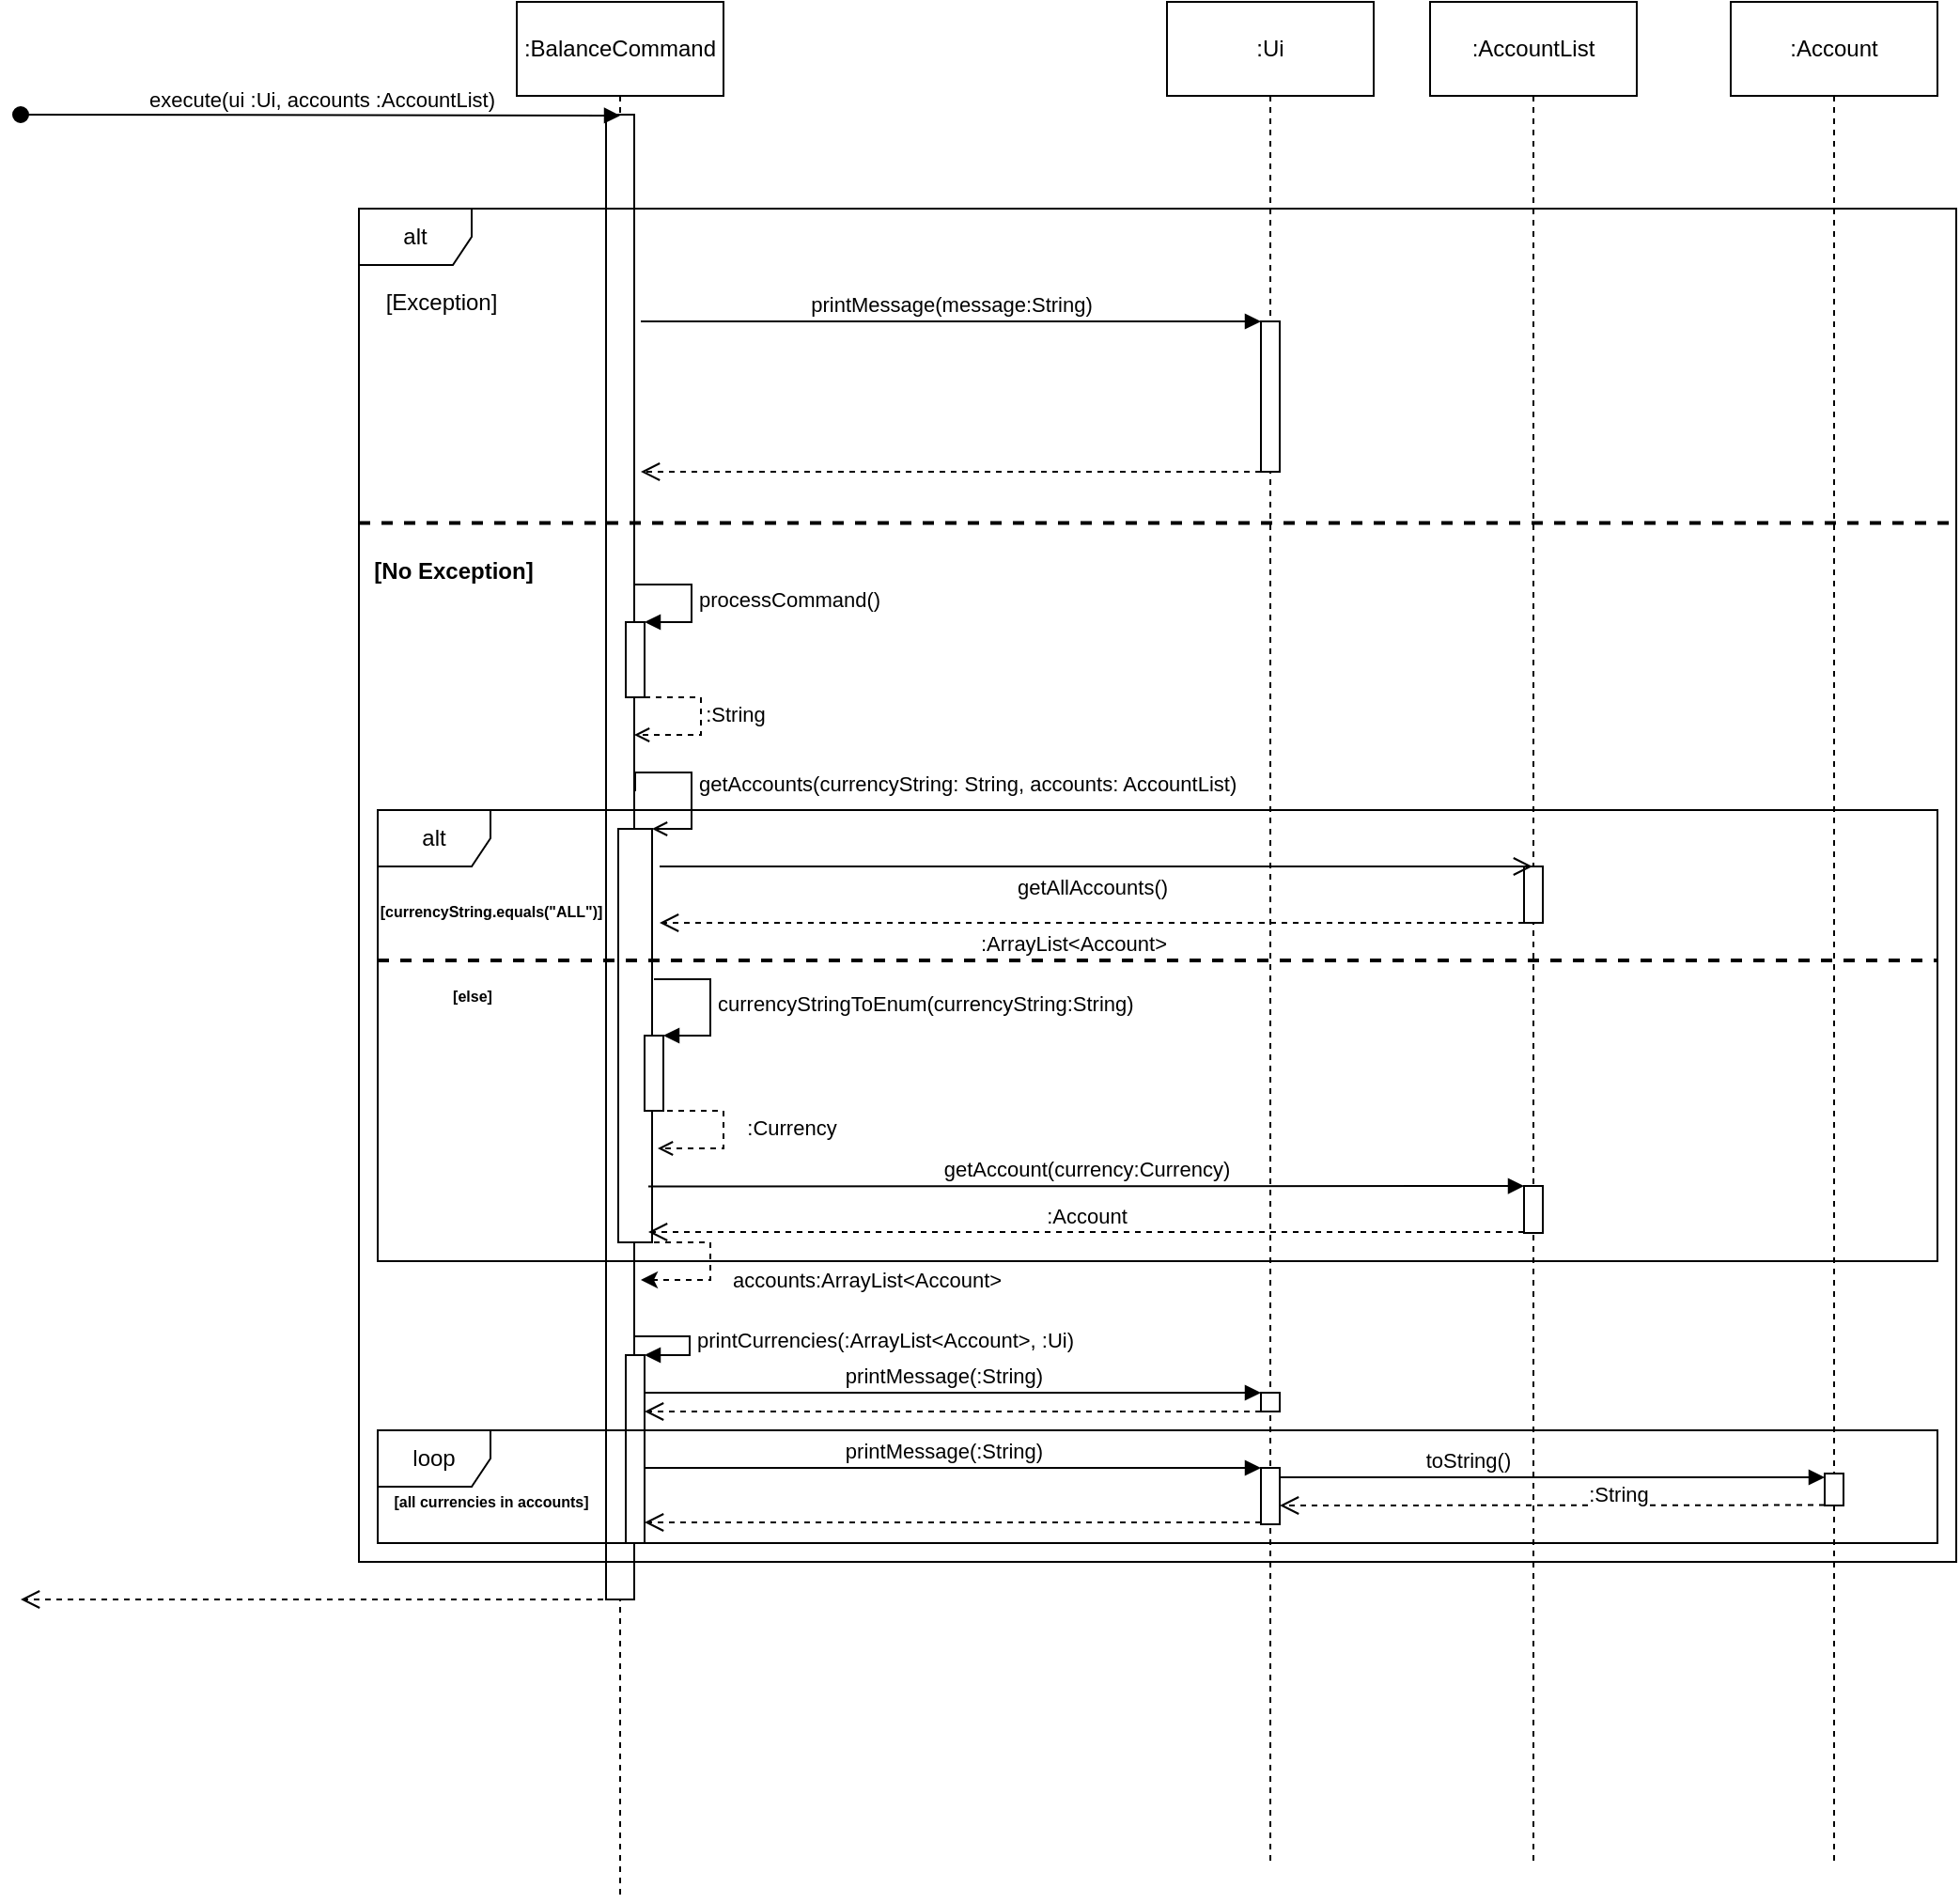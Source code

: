 <mxfile version="21.0.8" type="device"><diagram name="Page-1" id="e1OJEfIdMXNyWtMZwztH"><mxGraphModel dx="2113" dy="1002" grid="1" gridSize="10" guides="1" tooltips="1" connect="1" arrows="1" fold="1" page="1" pageScale="1" pageWidth="827" pageHeight="1169" math="0" shadow="0"><root><mxCell id="0"/><mxCell id="1" parent="0"/><mxCell id="qAqxc3iNbVJxK92Ongxz-4" value="" style="shape=umlLifeline;perimeter=lifelinePerimeter;whiteSpace=wrap;html=1;container=1;dropTarget=0;collapsible=0;recursiveResize=0;outlineConnect=0;portConstraint=eastwest;newEdgeStyle={&quot;edgeStyle&quot;:&quot;elbowEdgeStyle&quot;,&quot;elbow&quot;:&quot;vertical&quot;,&quot;curved&quot;:0,&quot;rounded&quot;:0};participant=umlEntity;" vertex="1" parent="1"><mxGeometry x="339" y="20" width="40" height="1000" as="geometry"/></mxCell><mxCell id="qAqxc3iNbVJxK92Ongxz-9" value="" style="html=1;points=[];perimeter=orthogonalPerimeter;outlineConnect=0;targetShapes=umlLifeline;portConstraint=eastwest;newEdgeStyle={&quot;edgeStyle&quot;:&quot;elbowEdgeStyle&quot;,&quot;elbow&quot;:&quot;vertical&quot;,&quot;curved&quot;:0,&quot;rounded&quot;:0};" vertex="1" parent="qAqxc3iNbVJxK92Ongxz-4"><mxGeometry x="12.5" y="50" width="15" height="790" as="geometry"/></mxCell><mxCell id="qAqxc3iNbVJxK92Ongxz-35" value="" style="html=1;points=[];perimeter=orthogonalPerimeter;outlineConnect=0;targetShapes=umlLifeline;portConstraint=eastwest;newEdgeStyle={&quot;edgeStyle&quot;:&quot;elbowEdgeStyle&quot;,&quot;elbow&quot;:&quot;vertical&quot;,&quot;curved&quot;:0,&quot;rounded&quot;:0};" vertex="1" parent="qAqxc3iNbVJxK92Ongxz-4"><mxGeometry x="19" y="430" width="18" height="220" as="geometry"/></mxCell><mxCell id="qAqxc3iNbVJxK92Ongxz-61" value="" style="html=1;points=[];perimeter=orthogonalPerimeter;outlineConnect=0;targetShapes=umlLifeline;portConstraint=eastwest;newEdgeStyle={&quot;edgeStyle&quot;:&quot;elbowEdgeStyle&quot;,&quot;elbow&quot;:&quot;vertical&quot;,&quot;curved&quot;:0,&quot;rounded&quot;:0};" vertex="1" parent="qAqxc3iNbVJxK92Ongxz-4"><mxGeometry x="23" y="710" width="10" height="100" as="geometry"/></mxCell><mxCell id="qAqxc3iNbVJxK92Ongxz-2" value=":BalanceCommand" style="html=1;whiteSpace=wrap;" vertex="1" parent="1"><mxGeometry x="304" y="10" width="110" height="50" as="geometry"/></mxCell><mxCell id="qAqxc3iNbVJxK92Ongxz-6" value="execute(ui :Ui, accounts :AccountList)" style="html=1;verticalAlign=bottom;startArrow=oval;startFill=1;endArrow=block;startSize=8;edgeStyle=elbowEdgeStyle;elbow=vertical;curved=0;rounded=0;" edge="1" parent="1"><mxGeometry width="60" relative="1" as="geometry"><mxPoint x="40" y="70" as="sourcePoint"/><mxPoint x="359" y="71" as="targetPoint"/></mxGeometry></mxCell><mxCell id="qAqxc3iNbVJxK92Ongxz-8" value="" style="shape=umlLifeline;perimeter=lifelinePerimeter;whiteSpace=wrap;html=1;container=1;dropTarget=0;collapsible=0;recursiveResize=0;outlineConnect=0;portConstraint=eastwest;newEdgeStyle={&quot;edgeStyle&quot;:&quot;elbowEdgeStyle&quot;,&quot;elbow&quot;:&quot;vertical&quot;,&quot;curved&quot;:0,&quot;rounded&quot;:0};participant=umlBoundary;" vertex="1" parent="1"><mxGeometry x="680" y="20" width="50" height="980" as="geometry"/></mxCell><mxCell id="qAqxc3iNbVJxK92Ongxz-7" value=":Ui" style="html=1;whiteSpace=wrap;" vertex="1" parent="1"><mxGeometry x="650" y="10" width="110" height="50" as="geometry"/></mxCell><mxCell id="qAqxc3iNbVJxK92Ongxz-18" value="alt" style="shape=umlFrame;whiteSpace=wrap;html=1;pointerEvents=0;" vertex="1" parent="1"><mxGeometry x="220" y="120" width="850" height="720" as="geometry"/></mxCell><UserObject label="[Exception]" placeholders="1" name="Variable" id="qAqxc3iNbVJxK92Ongxz-20"><mxCell style="text;html=1;strokeColor=none;fillColor=none;align=center;verticalAlign=middle;whiteSpace=wrap;overflow=hidden;" vertex="1" parent="1"><mxGeometry x="224" y="160" width="80" height="20" as="geometry"/></mxCell></UserObject><mxCell id="qAqxc3iNbVJxK92Ongxz-21" value="printMessage(message:String)" style="html=1;verticalAlign=bottom;startArrow=none;startFill=0;endArrow=block;startSize=8;edgeStyle=elbowEdgeStyle;elbow=vertical;curved=0;rounded=0;" edge="1" parent="1" target="qAqxc3iNbVJxK92Ongxz-22"><mxGeometry width="60" relative="1" as="geometry"><mxPoint x="370" y="180" as="sourcePoint"/><mxPoint x="510" y="180" as="targetPoint"/></mxGeometry></mxCell><mxCell id="qAqxc3iNbVJxK92Ongxz-22" value="" style="html=1;points=[];perimeter=orthogonalPerimeter;outlineConnect=0;targetShapes=umlLifeline;portConstraint=eastwest;newEdgeStyle={&quot;edgeStyle&quot;:&quot;elbowEdgeStyle&quot;,&quot;elbow&quot;:&quot;vertical&quot;,&quot;curved&quot;:0,&quot;rounded&quot;:0};" vertex="1" parent="1"><mxGeometry x="700" y="180" width="10" height="80" as="geometry"/></mxCell><mxCell id="qAqxc3iNbVJxK92Ongxz-25" value="" style="html=1;verticalAlign=bottom;endArrow=open;dashed=1;endSize=8;edgeStyle=elbowEdgeStyle;elbow=vertical;curved=0;rounded=0;" edge="1" parent="1" source="qAqxc3iNbVJxK92Ongxz-22"><mxGeometry relative="1" as="geometry"><mxPoint x="450" y="260" as="sourcePoint"/><mxPoint x="370" y="260" as="targetPoint"/></mxGeometry></mxCell><mxCell id="qAqxc3iNbVJxK92Ongxz-26" value="" style="line;strokeWidth=2;html=1;dashed=1;" vertex="1" parent="1"><mxGeometry x="220" y="270" width="850" height="34.38" as="geometry"/></mxCell><mxCell id="qAqxc3iNbVJxK92Ongxz-31" value="" style="html=1;points=[];perimeter=orthogonalPerimeter;outlineConnect=0;targetShapes=umlLifeline;portConstraint=eastwest;newEdgeStyle={&quot;edgeStyle&quot;:&quot;elbowEdgeStyle&quot;,&quot;elbow&quot;:&quot;vertical&quot;,&quot;curved&quot;:0,&quot;rounded&quot;:0};" vertex="1" parent="1"><mxGeometry x="362" y="340" width="10" height="40" as="geometry"/></mxCell><mxCell id="qAqxc3iNbVJxK92Ongxz-32" value="processCommand()" style="html=1;align=left;spacingLeft=2;endArrow=block;rounded=0;edgeStyle=orthogonalEdgeStyle;curved=0;rounded=0;" edge="1" target="qAqxc3iNbVJxK92Ongxz-31" parent="1"><mxGeometry relative="1" as="geometry"><mxPoint x="367" y="320" as="sourcePoint"/><Array as="points"><mxPoint x="397" y="320"/><mxPoint x="397" y="340"/></Array><mxPoint as="offset"/></mxGeometry></mxCell><mxCell id="qAqxc3iNbVJxK92Ongxz-33" value="" style="html=1;align=left;spacingLeft=2;endArrow=open;rounded=0;edgeStyle=orthogonalEdgeStyle;curved=0;rounded=0;dashed=1;endFill=0;" edge="1" parent="1" target="qAqxc3iNbVJxK92Ongxz-9"><mxGeometry relative="1" as="geometry"><mxPoint x="372" y="380" as="sourcePoint"/><Array as="points"><mxPoint x="402" y="380"/><mxPoint x="402" y="400"/></Array><mxPoint x="377" y="400" as="targetPoint"/><mxPoint as="offset"/></mxGeometry></mxCell><mxCell id="qAqxc3iNbVJxK92Ongxz-34" value=":String" style="edgeLabel;html=1;align=center;verticalAlign=middle;resizable=0;points=[];" vertex="1" connectable="0" parent="qAqxc3iNbVJxK92Ongxz-33"><mxGeometry x="-0.082" y="-1" relative="1" as="geometry"><mxPoint x="19" as="offset"/></mxGeometry></mxCell><mxCell id="qAqxc3iNbVJxK92Ongxz-36" value="getAccounts(currencyString: String, accounts: AccountList)" style="html=1;align=left;spacingLeft=2;endArrow=open;rounded=0;edgeStyle=orthogonalEdgeStyle;curved=0;rounded=0;endFill=0;" edge="1" target="qAqxc3iNbVJxK92Ongxz-35" parent="1"><mxGeometry relative="1" as="geometry"><mxPoint x="367" y="430" as="sourcePoint"/><Array as="points"><mxPoint x="367" y="420"/><mxPoint x="397" y="420"/><mxPoint x="397" y="450"/></Array></mxGeometry></mxCell><mxCell id="qAqxc3iNbVJxK92Ongxz-38" value="" style="shape=umlLifeline;perimeter=lifelinePerimeter;whiteSpace=wrap;html=1;container=1;dropTarget=0;collapsible=0;recursiveResize=0;outlineConnect=0;portConstraint=eastwest;newEdgeStyle={&quot;edgeStyle&quot;:&quot;elbowEdgeStyle&quot;,&quot;elbow&quot;:&quot;vertical&quot;,&quot;curved&quot;:0,&quot;rounded&quot;:0};participant=umlEntity;" vertex="1" parent="1"><mxGeometry x="825" y="20" width="40" height="980" as="geometry"/></mxCell><mxCell id="qAqxc3iNbVJxK92Ongxz-37" value=":AccountList" style="html=1;whiteSpace=wrap;" vertex="1" parent="1"><mxGeometry x="790" y="10" width="110" height="50" as="geometry"/></mxCell><mxCell id="qAqxc3iNbVJxK92Ongxz-40" value="alt" style="shape=umlFrame;whiteSpace=wrap;html=1;pointerEvents=0;" vertex="1" parent="1"><mxGeometry x="230" y="440" width="830" height="240" as="geometry"/></mxCell><mxCell id="qAqxc3iNbVJxK92Ongxz-41" value="&lt;font style=&quot;font-size: 8px;&quot;&gt;[currencyString.equals(&quot;ALL&quot;)]&lt;/font&gt;" style="text;align=center;fontStyle=1;verticalAlign=middle;spacingLeft=3;spacingRight=3;strokeColor=none;rotatable=0;points=[[0,0.5],[1,0.5]];portConstraint=eastwest;html=1;" vertex="1" parent="1"><mxGeometry x="250" y="480" width="80" height="26" as="geometry"/></mxCell><mxCell id="qAqxc3iNbVJxK92Ongxz-42" value="" style="html=1;points=[];perimeter=orthogonalPerimeter;outlineConnect=0;targetShapes=umlLifeline;portConstraint=eastwest;newEdgeStyle={&quot;edgeStyle&quot;:&quot;elbowEdgeStyle&quot;,&quot;elbow&quot;:&quot;vertical&quot;,&quot;curved&quot;:0,&quot;rounded&quot;:0};" vertex="1" parent="1"><mxGeometry x="840" y="470" width="10" height="30" as="geometry"/></mxCell><mxCell id="qAqxc3iNbVJxK92Ongxz-43" value="getAllAccounts()" style="html=1;verticalAlign=bottom;startArrow=none;startFill=0;endArrow=open;startSize=6;endSize=8;edgeStyle=elbowEdgeStyle;elbow=vertical;curved=0;rounded=0;" edge="1" parent="1" target="qAqxc3iNbVJxK92Ongxz-38"><mxGeometry x="-0.01" y="-20" width="80" relative="1" as="geometry"><mxPoint x="380" y="470" as="sourcePoint"/><mxPoint x="442" y="470" as="targetPoint"/><mxPoint as="offset"/></mxGeometry></mxCell><mxCell id="qAqxc3iNbVJxK92Ongxz-44" value=":ArrayList&amp;lt;Account&amp;gt;" style="html=1;verticalAlign=bottom;endArrow=open;dashed=1;endSize=8;edgeStyle=elbowEdgeStyle;elbow=vertical;curved=0;rounded=0;" edge="1" parent="1" source="qAqxc3iNbVJxK92Ongxz-42"><mxGeometry x="0.043" y="20" relative="1" as="geometry"><mxPoint x="452" y="530" as="sourcePoint"/><mxPoint x="380" y="500" as="targetPoint"/><Array as="points"><mxPoint x="830" y="500"/></Array><mxPoint as="offset"/></mxGeometry></mxCell><mxCell id="qAqxc3iNbVJxK92Ongxz-46" value="" style="line;strokeWidth=2;html=1;perimeter=backbonePerimeter;points=[];outlineConnect=0;dashed=1;" vertex="1" parent="1"><mxGeometry x="230" y="515" width="830" height="10" as="geometry"/></mxCell><mxCell id="qAqxc3iNbVJxK92Ongxz-48" value="&lt;span style=&quot;font-size: 8px;&quot;&gt;[else]&lt;/span&gt;" style="text;align=center;fontStyle=1;verticalAlign=middle;spacingLeft=3;spacingRight=3;strokeColor=none;rotatable=0;points=[[0,0.5],[1,0.5]];portConstraint=eastwest;html=1;" vertex="1" parent="1"><mxGeometry x="240" y="525" width="80" height="26" as="geometry"/></mxCell><mxCell id="qAqxc3iNbVJxK92Ongxz-51" value="" style="html=1;points=[];perimeter=orthogonalPerimeter;outlineConnect=0;targetShapes=umlLifeline;portConstraint=eastwest;newEdgeStyle={&quot;edgeStyle&quot;:&quot;elbowEdgeStyle&quot;,&quot;elbow&quot;:&quot;vertical&quot;,&quot;curved&quot;:0,&quot;rounded&quot;:0};" vertex="1" parent="1"><mxGeometry x="372" y="560" width="10" height="40" as="geometry"/></mxCell><mxCell id="qAqxc3iNbVJxK92Ongxz-52" value="currencyStringToEnum(currencyString:String)" style="html=1;align=left;spacingLeft=2;endArrow=block;rounded=0;edgeStyle=orthogonalEdgeStyle;curved=0;rounded=0;" edge="1" target="qAqxc3iNbVJxK92Ongxz-51" parent="1"><mxGeometry relative="1" as="geometry"><mxPoint x="377" y="530" as="sourcePoint"/><Array as="points"><mxPoint x="407" y="560"/></Array></mxGeometry></mxCell><mxCell id="qAqxc3iNbVJxK92Ongxz-56" value="" style="html=1;align=left;spacingLeft=2;endArrow=open;rounded=0;edgeStyle=orthogonalEdgeStyle;curved=0;rounded=0;dashed=1;endFill=0;" edge="1" parent="1"><mxGeometry relative="1" as="geometry"><mxPoint x="384" y="600" as="sourcePoint"/><Array as="points"><mxPoint x="414" y="600"/><mxPoint x="414" y="620"/></Array><mxPoint x="379" y="620" as="targetPoint"/><mxPoint as="offset"/></mxGeometry></mxCell><mxCell id="qAqxc3iNbVJxK92Ongxz-57" value=":Currency" style="edgeLabel;html=1;align=center;verticalAlign=middle;resizable=0;points=[];" vertex="1" connectable="0" parent="qAqxc3iNbVJxK92Ongxz-56"><mxGeometry x="-0.082" y="-1" relative="1" as="geometry"><mxPoint x="37" as="offset"/></mxGeometry></mxCell><mxCell id="qAqxc3iNbVJxK92Ongxz-58" value="" style="html=1;align=left;spacingLeft=2;endArrow=classic;rounded=0;edgeStyle=orthogonalEdgeStyle;curved=0;rounded=0;dashed=1;endFill=1;" edge="1" parent="1"><mxGeometry relative="1" as="geometry"><mxPoint x="377" y="670" as="sourcePoint"/><Array as="points"><mxPoint x="407" y="670"/><mxPoint x="407" y="690"/></Array><mxPoint x="370" y="690" as="targetPoint"/><mxPoint as="offset"/></mxGeometry></mxCell><mxCell id="qAqxc3iNbVJxK92Ongxz-59" value="accounts:ArrayList&amp;lt;Account&amp;gt;" style="edgeLabel;html=1;align=center;verticalAlign=middle;resizable=0;points=[];" vertex="1" connectable="0" parent="qAqxc3iNbVJxK92Ongxz-58"><mxGeometry x="-0.082" y="-1" relative="1" as="geometry"><mxPoint x="84" y="10" as="offset"/></mxGeometry></mxCell><mxCell id="qAqxc3iNbVJxK92Ongxz-60" value="[No Exception]" style="text;align=center;fontStyle=1;verticalAlign=middle;spacingLeft=3;spacingRight=3;strokeColor=none;rotatable=0;points=[[0,0.5],[1,0.5]];portConstraint=eastwest;html=1;" vertex="1" parent="1"><mxGeometry x="230" y="300" width="80" height="26" as="geometry"/></mxCell><mxCell id="qAqxc3iNbVJxK92Ongxz-62" value="printCurrencies(:ArrayList&amp;lt;Account&amp;gt;, :Ui)" style="html=1;align=left;spacingLeft=2;endArrow=block;rounded=0;edgeStyle=orthogonalEdgeStyle;curved=0;rounded=0;" edge="1" target="qAqxc3iNbVJxK92Ongxz-61" parent="1"><mxGeometry relative="1" as="geometry"><mxPoint x="366" y="720" as="sourcePoint"/><Array as="points"><mxPoint x="396" y="720"/><mxPoint x="396" y="730"/><mxPoint x="367" y="730"/></Array></mxGeometry></mxCell><mxCell id="qAqxc3iNbVJxK92Ongxz-63" value="printMessage(:String)" style="html=1;verticalAlign=bottom;endArrow=block;edgeStyle=elbowEdgeStyle;elbow=vertical;curved=0;rounded=0;" edge="1" parent="1" target="qAqxc3iNbVJxK92Ongxz-64"><mxGeometry width="80" relative="1" as="geometry"><mxPoint x="372" y="760" as="sourcePoint"/><mxPoint x="452" y="760" as="targetPoint"/><Array as="points"><mxPoint x="660" y="750"/></Array></mxGeometry></mxCell><mxCell id="qAqxc3iNbVJxK92Ongxz-64" value="" style="html=1;points=[];perimeter=orthogonalPerimeter;outlineConnect=0;targetShapes=umlLifeline;portConstraint=eastwest;newEdgeStyle={&quot;edgeStyle&quot;:&quot;elbowEdgeStyle&quot;,&quot;elbow&quot;:&quot;vertical&quot;,&quot;curved&quot;:0,&quot;rounded&quot;:0};" vertex="1" parent="1"><mxGeometry x="700" y="750" width="10" height="10" as="geometry"/></mxCell><mxCell id="qAqxc3iNbVJxK92Ongxz-65" value="" style="html=1;verticalAlign=bottom;endArrow=open;dashed=1;endSize=8;edgeStyle=elbowEdgeStyle;elbow=vertical;curved=0;rounded=0;" edge="1" parent="1" target="qAqxc3iNbVJxK92Ongxz-61"><mxGeometry x="-0.085" y="-10" relative="1" as="geometry"><mxPoint x="700" y="760" as="sourcePoint"/><mxPoint x="620" y="780.06" as="targetPoint"/><Array as="points"><mxPoint x="690" y="760"/></Array><mxPoint as="offset"/></mxGeometry></mxCell><mxCell id="qAqxc3iNbVJxK92Ongxz-66" value="loop" style="shape=umlFrame;whiteSpace=wrap;html=1;pointerEvents=0;" vertex="1" parent="1"><mxGeometry x="230" y="770" width="830" height="60" as="geometry"/></mxCell><mxCell id="qAqxc3iNbVJxK92Ongxz-67" value="" style="html=1;points=[];perimeter=orthogonalPerimeter;outlineConnect=0;targetShapes=umlLifeline;portConstraint=eastwest;newEdgeStyle={&quot;edgeStyle&quot;:&quot;elbowEdgeStyle&quot;,&quot;elbow&quot;:&quot;vertical&quot;,&quot;curved&quot;:0,&quot;rounded&quot;:0};" vertex="1" parent="1"><mxGeometry x="700" y="790" width="10" height="30" as="geometry"/></mxCell><mxCell id="qAqxc3iNbVJxK92Ongxz-68" value="printMessage(:String)" style="html=1;verticalAlign=bottom;endArrow=block;edgeStyle=elbowEdgeStyle;elbow=vertical;curved=0;rounded=0;" edge="1" parent="1"><mxGeometry width="80" relative="1" as="geometry"><mxPoint x="372" y="800" as="sourcePoint"/><mxPoint x="700" y="790" as="targetPoint"/><Array as="points"><mxPoint x="660" y="790"/></Array></mxGeometry></mxCell><mxCell id="qAqxc3iNbVJxK92Ongxz-69" value="" style="html=1;verticalAlign=bottom;endArrow=open;dashed=1;endSize=8;edgeStyle=elbowEdgeStyle;elbow=vertical;curved=0;rounded=0;" edge="1" parent="1"><mxGeometry x="-0.085" y="-10" relative="1" as="geometry"><mxPoint x="700" y="819" as="sourcePoint"/><mxPoint x="372" y="819" as="targetPoint"/><Array as="points"><mxPoint x="690" y="819"/></Array><mxPoint as="offset"/></mxGeometry></mxCell><mxCell id="qAqxc3iNbVJxK92Ongxz-74" value="&lt;font style=&quot;font-size: 8px;&quot;&gt;[all currencies in accounts]&lt;/font&gt;" style="text;align=center;fontStyle=1;verticalAlign=middle;spacingLeft=3;spacingRight=3;strokeColor=none;rotatable=0;points=[[0,0.5],[1,0.5]];portConstraint=eastwest;html=1;" vertex="1" parent="1"><mxGeometry x="250" y="794" width="80" height="26" as="geometry"/></mxCell><mxCell id="qAqxc3iNbVJxK92Ongxz-75" value="getAccount(currency:Currency)" style="html=1;verticalAlign=bottom;endArrow=block;edgeStyle=elbowEdgeStyle;elbow=vertical;curved=0;rounded=0;" edge="1" parent="1" target="qAqxc3iNbVJxK92Ongxz-76"><mxGeometry width="80" relative="1" as="geometry"><mxPoint x="374" y="640.23" as="sourcePoint"/><mxPoint x="454" y="640.23" as="targetPoint"/></mxGeometry></mxCell><mxCell id="qAqxc3iNbVJxK92Ongxz-76" value="" style="html=1;points=[];perimeter=orthogonalPerimeter;outlineConnect=0;targetShapes=umlLifeline;portConstraint=eastwest;newEdgeStyle={&quot;edgeStyle&quot;:&quot;elbowEdgeStyle&quot;,&quot;elbow&quot;:&quot;vertical&quot;,&quot;curved&quot;:0,&quot;rounded&quot;:0};" vertex="1" parent="1"><mxGeometry x="840" y="640" width="10" height="25" as="geometry"/></mxCell><mxCell id="qAqxc3iNbVJxK92Ongxz-77" value=":Account" style="html=1;verticalAlign=bottom;endArrow=open;dashed=1;endSize=8;edgeStyle=elbowEdgeStyle;elbow=vertical;curved=0;rounded=0;" edge="1" parent="1" source="qAqxc3iNbVJxK92Ongxz-76"><mxGeometry relative="1" as="geometry"><mxPoint x="454" y="664.72" as="sourcePoint"/><mxPoint x="374" y="664.72" as="targetPoint"/></mxGeometry></mxCell><mxCell id="qAqxc3iNbVJxK92Ongxz-79" value="toString()" style="html=1;verticalAlign=bottom;endArrow=block;edgeStyle=elbowEdgeStyle;elbow=vertical;curved=0;rounded=0;" edge="1" parent="1"><mxGeometry x="-0.289" width="80" relative="1" as="geometry"><mxPoint x="710" y="799.89" as="sourcePoint"/><mxPoint x="1000" y="795.0" as="targetPoint"/><Array as="points"><mxPoint x="810" y="795"/></Array><mxPoint as="offset"/></mxGeometry></mxCell><mxCell id="qAqxc3iNbVJxK92Ongxz-81" value="" style="html=1;verticalAlign=bottom;endArrow=open;dashed=1;endSize=8;edgeStyle=elbowEdgeStyle;elbow=vertical;curved=0;rounded=0;" edge="1" parent="1"><mxGeometry x="-0.003" relative="1" as="geometry"><mxPoint x="350" y="860.06" as="sourcePoint"/><mxPoint x="40" y="860" as="targetPoint"/><mxPoint as="offset"/></mxGeometry></mxCell><mxCell id="qAqxc3iNbVJxK92Ongxz-85" value="" style="shape=umlLifeline;perimeter=lifelinePerimeter;whiteSpace=wrap;html=1;container=1;dropTarget=0;collapsible=0;recursiveResize=0;outlineConnect=0;portConstraint=eastwest;newEdgeStyle={&quot;edgeStyle&quot;:&quot;elbowEdgeStyle&quot;,&quot;elbow&quot;:&quot;vertical&quot;,&quot;curved&quot;:0,&quot;rounded&quot;:0};participant=umlEntity;" vertex="1" parent="1"><mxGeometry x="985" y="20" width="40" height="980" as="geometry"/></mxCell><mxCell id="qAqxc3iNbVJxK92Ongxz-78" value="" style="html=1;points=[];perimeter=orthogonalPerimeter;outlineConnect=0;targetShapes=umlLifeline;portConstraint=eastwest;newEdgeStyle={&quot;edgeStyle&quot;:&quot;elbowEdgeStyle&quot;,&quot;elbow&quot;:&quot;vertical&quot;,&quot;curved&quot;:0,&quot;rounded&quot;:0};" vertex="1" parent="qAqxc3iNbVJxK92Ongxz-85"><mxGeometry x="15" y="773" width="10" height="17" as="geometry"/></mxCell><mxCell id="qAqxc3iNbVJxK92Ongxz-84" value=":Account" style="html=1;whiteSpace=wrap;" vertex="1" parent="1"><mxGeometry x="950" y="10" width="110" height="50" as="geometry"/></mxCell><mxCell id="qAqxc3iNbVJxK92Ongxz-88" value=":String" style="html=1;verticalAlign=bottom;endArrow=open;dashed=1;endSize=8;edgeStyle=elbowEdgeStyle;elbow=vertical;curved=0;rounded=0;" edge="1" parent="1"><mxGeometry x="-0.241" y="3" relative="1" as="geometry"><mxPoint x="1000" y="809.79" as="sourcePoint"/><mxPoint x="710" y="809.722" as="targetPoint"/><mxPoint as="offset"/></mxGeometry></mxCell></root></mxGraphModel></diagram></mxfile>